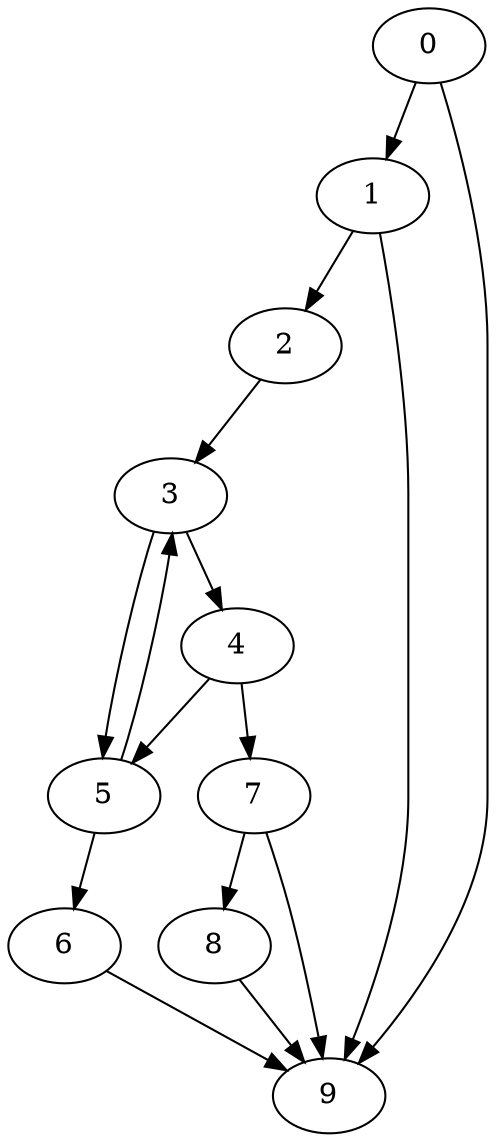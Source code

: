 digraph {
	0
	1
	2
	3
	4
	5
	6
	7
	8
	9
	4 -> 7
	0 -> 1
	3 -> 4
	3 -> 5
	4 -> 5
	5 -> 6
	7 -> 8
	6 -> 9
	7 -> 9
	8 -> 9
	0 -> 9
	1 -> 9
	1 -> 2
	5 -> 3
	2 -> 3
}
